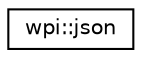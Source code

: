 digraph "Graphical Class Hierarchy"
{
  edge [fontname="Helvetica",fontsize="10",labelfontname="Helvetica",labelfontsize="10"];
  node [fontname="Helvetica",fontsize="10",shape=record];
  rankdir="LR";
  Node1 [label="wpi::json",height=0.2,width=0.4,color="black", fillcolor="white", style="filled",URL="$classwpi_1_1json.html",tooltip="a class to store JSON values "];
}
